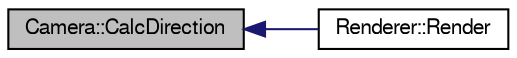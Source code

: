 digraph G
{
  edge [fontname="FreeSans",fontsize="10",labelfontname="FreeSans",labelfontsize="10"];
  node [fontname="FreeSans",fontsize="10",shape=record];
  rankdir=LR;
  Node1 [label="Camera::CalcDirection",height=0.2,width=0.4,color="black", fillcolor="grey75", style="filled" fontcolor="black"];
  Node1 -> Node2 [dir=back,color="midnightblue",fontsize="10",style="solid",fontname="FreeSans"];
  Node2 [label="Renderer::Render",height=0.2,width=0.4,color="black", fillcolor="white", style="filled",URL="$class_renderer.html#a1abe79860f08ebccb3ce75d9f8e4e345",tooltip="描画メイン"];
}

